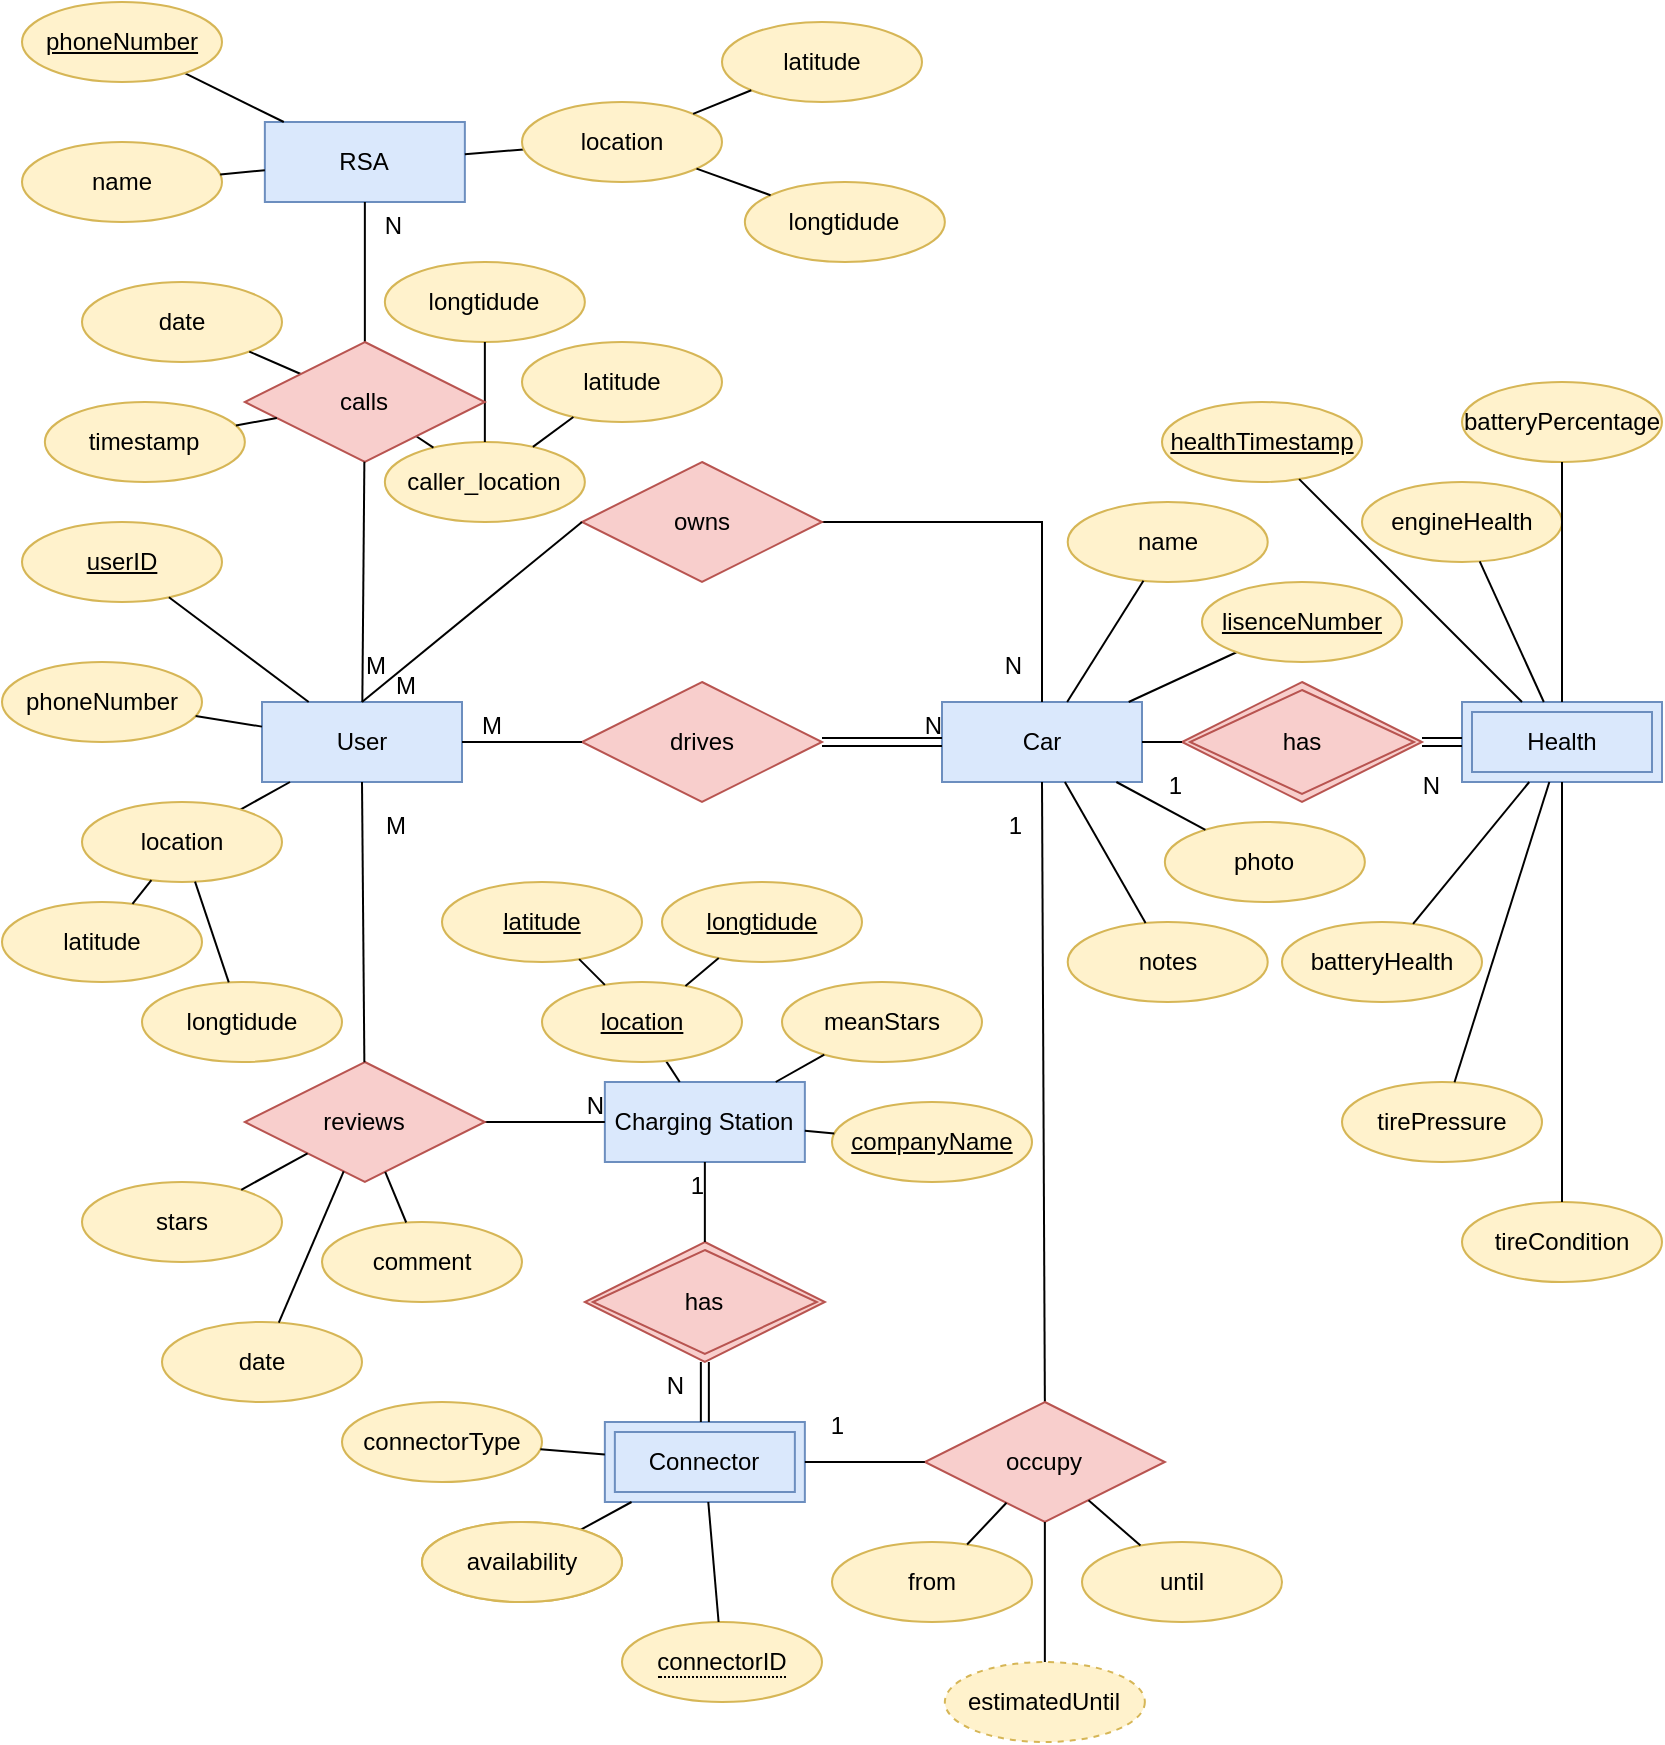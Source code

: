 <mxfile version="15.8.6" type="github">
  <diagram id="R2lEEEUBdFMjLlhIrx00" name="Page-1">
    <mxGraphModel dx="780" dy="1116" grid="1" gridSize="10" guides="1" tooltips="1" connect="1" arrows="1" fold="1" page="1" pageScale="1" pageWidth="850" pageHeight="1100" math="0" shadow="0" extFonts="Permanent Marker^https://fonts.googleapis.com/css?family=Permanent+Marker">
      <root>
        <mxCell id="0" />
        <mxCell id="1" parent="0" />
        <mxCell id="ZdWGNfyRv0KmOVRU79v5-1" value="User" style="whiteSpace=wrap;html=1;align=center;fillColor=#dae8fc;strokeColor=#6c8ebf;" parent="1" vertex="1">
          <mxGeometry x="140" y="370" width="100" height="40" as="geometry" />
        </mxCell>
        <mxCell id="ZdWGNfyRv0KmOVRU79v5-2" value="Charging Station" style="whiteSpace=wrap;html=1;align=center;fillColor=#dae8fc;strokeColor=#6c8ebf;" parent="1" vertex="1">
          <mxGeometry x="311.43" y="560" width="100" height="40" as="geometry" />
        </mxCell>
        <mxCell id="ZdWGNfyRv0KmOVRU79v5-3" value="Car" style="whiteSpace=wrap;html=1;align=center;fillColor=#dae8fc;strokeColor=#6c8ebf;" parent="1" vertex="1">
          <mxGeometry x="480" y="370" width="100" height="40" as="geometry" />
        </mxCell>
        <mxCell id="ZdWGNfyRv0KmOVRU79v5-7" value="drives" style="shape=rhombus;perimeter=rhombusPerimeter;whiteSpace=wrap;html=1;align=center;fillColor=#f8cecc;strokeColor=#b85450;" parent="1" vertex="1">
          <mxGeometry x="300" y="360" width="120" height="60" as="geometry" />
        </mxCell>
        <mxCell id="ZdWGNfyRv0KmOVRU79v5-8" value="" style="endArrow=none;html=1;rounded=0;exitX=1;exitY=0.5;exitDx=0;exitDy=0;entryX=0.5;entryY=0;entryDx=0;entryDy=0;startArrow=none;" parent="1" source="ZdWGNfyRv0KmOVRU79v5-11" target="ZdWGNfyRv0KmOVRU79v5-3" edge="1">
          <mxGeometry relative="1" as="geometry">
            <mxPoint x="190" y="250" as="sourcePoint" />
            <mxPoint x="530" y="280" as="targetPoint" />
            <Array as="points">
              <mxPoint x="530" y="280" />
            </Array>
          </mxGeometry>
        </mxCell>
        <mxCell id="ZdWGNfyRv0KmOVRU79v5-10" value="N" style="resizable=0;html=1;align=right;verticalAlign=bottom;" parent="ZdWGNfyRv0KmOVRU79v5-8" connectable="0" vertex="1">
          <mxGeometry x="1" relative="1" as="geometry">
            <mxPoint x="-10" y="-10" as="offset" />
          </mxGeometry>
        </mxCell>
        <mxCell id="ZdWGNfyRv0KmOVRU79v5-11" value="owns" style="shape=rhombus;perimeter=rhombusPerimeter;whiteSpace=wrap;html=1;align=center;fillColor=#f8cecc;strokeColor=#b85450;" parent="1" vertex="1">
          <mxGeometry x="300" y="250" width="120" height="60" as="geometry" />
        </mxCell>
        <mxCell id="ZdWGNfyRv0KmOVRU79v5-15" value="" style="endArrow=none;html=1;rounded=0;exitX=0.5;exitY=0;exitDx=0;exitDy=0;entryX=0;entryY=0.5;entryDx=0;entryDy=0;" parent="1" source="ZdWGNfyRv0KmOVRU79v5-1" target="ZdWGNfyRv0KmOVRU79v5-11" edge="1">
          <mxGeometry relative="1" as="geometry">
            <mxPoint x="190" y="370" as="sourcePoint" />
            <mxPoint x="530" y="370" as="targetPoint" />
            <Array as="points" />
          </mxGeometry>
        </mxCell>
        <mxCell id="ZdWGNfyRv0KmOVRU79v5-16" value="M" style="resizable=0;html=1;align=left;verticalAlign=bottom;" parent="ZdWGNfyRv0KmOVRU79v5-15" connectable="0" vertex="1">
          <mxGeometry x="-1" relative="1" as="geometry">
            <mxPoint y="-10" as="offset" />
          </mxGeometry>
        </mxCell>
        <mxCell id="ZdWGNfyRv0KmOVRU79v5-19" value="" style="endArrow=none;html=1;rounded=0;exitX=1;exitY=0.5;exitDx=0;exitDy=0;entryX=0;entryY=0.5;entryDx=0;entryDy=0;startArrow=none;" parent="1" source="ZdWGNfyRv0KmOVRU79v5-18" target="ZdWGNfyRv0KmOVRU79v5-2" edge="1">
          <mxGeometry relative="1" as="geometry">
            <mxPoint x="141.43" y="580" as="sourcePoint" />
            <mxPoint x="301.43" y="580" as="targetPoint" />
          </mxGeometry>
        </mxCell>
        <mxCell id="ZdWGNfyRv0KmOVRU79v5-21" value="N" style="resizable=0;html=1;align=right;verticalAlign=bottom;" parent="ZdWGNfyRv0KmOVRU79v5-19" connectable="0" vertex="1">
          <mxGeometry x="1" relative="1" as="geometry" />
        </mxCell>
        <mxCell id="ZdWGNfyRv0KmOVRU79v5-18" value="reviews" style="shape=rhombus;perimeter=rhombusPerimeter;whiteSpace=wrap;html=1;align=center;fillColor=#f8cecc;strokeColor=#b85450;" parent="1" vertex="1">
          <mxGeometry x="131.43" y="550" width="120" height="60" as="geometry" />
        </mxCell>
        <mxCell id="ZdWGNfyRv0KmOVRU79v5-23" value="" style="endArrow=none;html=1;rounded=0;exitX=0.5;exitY=1;exitDx=0;exitDy=0;" parent="1" source="ZdWGNfyRv0KmOVRU79v5-1" target="ZdWGNfyRv0KmOVRU79v5-18" edge="1">
          <mxGeometry relative="1" as="geometry">
            <mxPoint x="190" y="410" as="sourcePoint" />
            <mxPoint x="310" y="540" as="targetPoint" />
          </mxGeometry>
        </mxCell>
        <mxCell id="ZdWGNfyRv0KmOVRU79v5-24" value="M" style="resizable=0;html=1;align=left;verticalAlign=bottom;" parent="ZdWGNfyRv0KmOVRU79v5-23" connectable="0" vertex="1">
          <mxGeometry x="-1" relative="1" as="geometry">
            <mxPoint x="10" y="30" as="offset" />
          </mxGeometry>
        </mxCell>
        <mxCell id="ZdWGNfyRv0KmOVRU79v5-26" value="" style="endArrow=none;html=1;rounded=0;entryX=0.5;entryY=1;entryDx=0;entryDy=0;exitX=0.5;exitY=0;exitDx=0;exitDy=0;startArrow=none;" parent="1" source="ZdWGNfyRv0KmOVRU79v5-29" target="ZdWGNfyRv0KmOVRU79v5-3" edge="1">
          <mxGeometry relative="1" as="geometry">
            <mxPoint x="530" y="690" as="sourcePoint" />
            <mxPoint x="690" y="690" as="targetPoint" />
          </mxGeometry>
        </mxCell>
        <mxCell id="ZdWGNfyRv0KmOVRU79v5-27" value="1" style="resizable=0;html=1;align=right;verticalAlign=bottom;" parent="ZdWGNfyRv0KmOVRU79v5-26" connectable="0" vertex="1">
          <mxGeometry x="1" relative="1" as="geometry">
            <mxPoint x="-10" y="30" as="offset" />
          </mxGeometry>
        </mxCell>
        <mxCell id="ZdWGNfyRv0KmOVRU79v5-29" value="occupy" style="shape=rhombus;perimeter=rhombusPerimeter;whiteSpace=wrap;html=1;align=center;fillColor=#f8cecc;strokeColor=#b85450;" parent="1" vertex="1">
          <mxGeometry x="471.43" y="720" width="120" height="60" as="geometry" />
        </mxCell>
        <mxCell id="ZdWGNfyRv0KmOVRU79v5-32" value="has" style="shape=rhombus;double=1;perimeter=rhombusPerimeter;whiteSpace=wrap;html=1;align=center;fillColor=#f8cecc;strokeColor=#b85450;" parent="1" vertex="1">
          <mxGeometry x="600" y="360" width="120" height="60" as="geometry" />
        </mxCell>
        <mxCell id="ZdWGNfyRv0KmOVRU79v5-33" value="Health" style="shape=ext;margin=3;double=1;whiteSpace=wrap;html=1;align=center;fillColor=#dae8fc;strokeColor=#6c8ebf;" parent="1" vertex="1">
          <mxGeometry x="740" y="370" width="100" height="40" as="geometry" />
        </mxCell>
        <mxCell id="ZdWGNfyRv0KmOVRU79v5-34" value="" style="shape=link;html=1;rounded=0;" parent="1" source="ZdWGNfyRv0KmOVRU79v5-32" target="ZdWGNfyRv0KmOVRU79v5-33" edge="1">
          <mxGeometry relative="1" as="geometry">
            <mxPoint x="691.43" y="400" as="sourcePoint" />
            <mxPoint x="841.43" y="400" as="targetPoint" />
          </mxGeometry>
        </mxCell>
        <mxCell id="ZdWGNfyRv0KmOVRU79v5-35" value="N" style="resizable=0;html=1;align=right;verticalAlign=bottom;" parent="ZdWGNfyRv0KmOVRU79v5-34" connectable="0" vertex="1">
          <mxGeometry x="1" relative="1" as="geometry">
            <mxPoint x="-11" y="30" as="offset" />
          </mxGeometry>
        </mxCell>
        <mxCell id="ZdWGNfyRv0KmOVRU79v5-36" value="" style="endArrow=none;html=1;rounded=0;" parent="1" source="ZdWGNfyRv0KmOVRU79v5-32" target="ZdWGNfyRv0KmOVRU79v5-3" edge="1">
          <mxGeometry relative="1" as="geometry">
            <mxPoint x="400" y="770" as="sourcePoint" />
            <mxPoint x="560" y="770" as="targetPoint" />
          </mxGeometry>
        </mxCell>
        <mxCell id="ZdWGNfyRv0KmOVRU79v5-37" value="1" style="resizable=0;html=1;align=right;verticalAlign=bottom;" parent="ZdWGNfyRv0KmOVRU79v5-36" connectable="0" vertex="1">
          <mxGeometry x="1" relative="1" as="geometry">
            <mxPoint x="20" y="30" as="offset" />
          </mxGeometry>
        </mxCell>
        <mxCell id="ZdWGNfyRv0KmOVRU79v5-38" value="date" style="ellipse;whiteSpace=wrap;html=1;align=center;fillColor=#fff2cc;strokeColor=#d6b656;" parent="1" vertex="1">
          <mxGeometry x="90" y="680" width="100" height="40" as="geometry" />
        </mxCell>
        <mxCell id="ZdWGNfyRv0KmOVRU79v5-39" value="" style="endArrow=none;html=1;rounded=0;" parent="1" source="ZdWGNfyRv0KmOVRU79v5-38" target="ZdWGNfyRv0KmOVRU79v5-18" edge="1">
          <mxGeometry relative="1" as="geometry">
            <mxPoint x="130.0" y="641.43" as="sourcePoint" />
            <mxPoint x="211.43" y="660" as="targetPoint" />
          </mxGeometry>
        </mxCell>
        <mxCell id="ZdWGNfyRv0KmOVRU79v5-40" value="until" style="ellipse;whiteSpace=wrap;html=1;align=center;fillColor=#fff2cc;strokeColor=#d6b656;" parent="1" vertex="1">
          <mxGeometry x="550" y="790" width="100" height="40" as="geometry" />
        </mxCell>
        <mxCell id="ZdWGNfyRv0KmOVRU79v5-42" value="from" style="ellipse;whiteSpace=wrap;html=1;align=center;fillColor=#fff2cc;strokeColor=#d6b656;" parent="1" vertex="1">
          <mxGeometry x="425" y="790" width="100" height="40" as="geometry" />
        </mxCell>
        <mxCell id="ZdWGNfyRv0KmOVRU79v5-43" value="" style="endArrow=none;html=1;rounded=0;" parent="1" source="ZdWGNfyRv0KmOVRU79v5-29" target="ZdWGNfyRv0KmOVRU79v5-40" edge="1">
          <mxGeometry relative="1" as="geometry">
            <mxPoint x="411.43" y="630" as="sourcePoint" />
            <mxPoint x="571.43" y="630" as="targetPoint" />
          </mxGeometry>
        </mxCell>
        <mxCell id="ZdWGNfyRv0KmOVRU79v5-44" value="" style="endArrow=none;html=1;rounded=0;" parent="1" source="ZdWGNfyRv0KmOVRU79v5-42" target="ZdWGNfyRv0KmOVRU79v5-29" edge="1">
          <mxGeometry relative="1" as="geometry">
            <mxPoint x="361.43" y="640" as="sourcePoint" />
            <mxPoint x="521.43" y="640" as="targetPoint" />
          </mxGeometry>
        </mxCell>
        <mxCell id="ZdWGNfyRv0KmOVRU79v5-45" value="RSA" style="whiteSpace=wrap;html=1;align=center;fillColor=#dae8fc;strokeColor=#6c8ebf;" parent="1" vertex="1">
          <mxGeometry x="141.43" y="80" width="100" height="40" as="geometry" />
        </mxCell>
        <mxCell id="ZdWGNfyRv0KmOVRU79v5-51" value="Connector" style="shape=ext;margin=3;double=1;whiteSpace=wrap;html=1;align=center;fillColor=#dae8fc;strokeColor=#6c8ebf;" parent="1" vertex="1">
          <mxGeometry x="311.43" y="730" width="100" height="40" as="geometry" />
        </mxCell>
        <mxCell id="ZdWGNfyRv0KmOVRU79v5-52" value="" style="endArrow=none;html=1;rounded=0;" parent="1" source="ZdWGNfyRv0KmOVRU79v5-29" target="ZdWGNfyRv0KmOVRU79v5-51" edge="1">
          <mxGeometry relative="1" as="geometry">
            <mxPoint x="411.43" y="510" as="sourcePoint" />
            <mxPoint x="571.43" y="510" as="targetPoint" />
          </mxGeometry>
        </mxCell>
        <mxCell id="ZdWGNfyRv0KmOVRU79v5-53" value="1" style="resizable=0;html=1;align=right;verticalAlign=bottom;" parent="ZdWGNfyRv0KmOVRU79v5-52" connectable="0" vertex="1">
          <mxGeometry x="1" relative="1" as="geometry">
            <mxPoint x="20" y="-10" as="offset" />
          </mxGeometry>
        </mxCell>
        <mxCell id="ZdWGNfyRv0KmOVRU79v5-54" value="has" style="shape=rhombus;double=1;perimeter=rhombusPerimeter;whiteSpace=wrap;html=1;align=center;fillColor=#f8cecc;strokeColor=#b85450;" parent="1" vertex="1">
          <mxGeometry x="301.43" y="640" width="120" height="60" as="geometry" />
        </mxCell>
        <mxCell id="ZdWGNfyRv0KmOVRU79v5-55" value="" style="shape=link;html=1;rounded=0;" parent="1" source="ZdWGNfyRv0KmOVRU79v5-54" target="ZdWGNfyRv0KmOVRU79v5-51" edge="1">
          <mxGeometry relative="1" as="geometry">
            <mxPoint x="211.43" y="830" as="sourcePoint" />
            <mxPoint x="371.43" y="830" as="targetPoint" />
          </mxGeometry>
        </mxCell>
        <mxCell id="ZdWGNfyRv0KmOVRU79v5-56" value="N" style="resizable=0;html=1;align=right;verticalAlign=bottom;" parent="ZdWGNfyRv0KmOVRU79v5-55" connectable="0" vertex="1">
          <mxGeometry x="1" relative="1" as="geometry">
            <mxPoint x="-10" y="-10" as="offset" />
          </mxGeometry>
        </mxCell>
        <mxCell id="ZdWGNfyRv0KmOVRU79v5-57" value="" style="endArrow=none;html=1;rounded=0;" parent="1" source="ZdWGNfyRv0KmOVRU79v5-54" target="ZdWGNfyRv0KmOVRU79v5-2" edge="1">
          <mxGeometry relative="1" as="geometry">
            <mxPoint x="101.43" y="800" as="sourcePoint" />
            <mxPoint x="261.43" y="800" as="targetPoint" />
          </mxGeometry>
        </mxCell>
        <mxCell id="ZdWGNfyRv0KmOVRU79v5-58" value="1" style="resizable=0;html=1;align=right;verticalAlign=bottom;" parent="ZdWGNfyRv0KmOVRU79v5-57" connectable="0" vertex="1">
          <mxGeometry x="1" relative="1" as="geometry">
            <mxPoint y="20" as="offset" />
          </mxGeometry>
        </mxCell>
        <mxCell id="ZdWGNfyRv0KmOVRU79v5-63" value="caller_location" style="ellipse;whiteSpace=wrap;html=1;align=center;fillColor=#fff2cc;strokeColor=#d6b656;" parent="1" vertex="1">
          <mxGeometry x="201.43" y="240" width="100" height="40" as="geometry" />
        </mxCell>
        <mxCell id="ZdWGNfyRv0KmOVRU79v5-64" value="" style="endArrow=none;html=1;rounded=0;" parent="1" source="ZdWGNfyRv0KmOVRU79v5-46" target="ZdWGNfyRv0KmOVRU79v5-63" edge="1">
          <mxGeometry relative="1" as="geometry">
            <mxPoint x="-10" y="480" as="sourcePoint" />
            <mxPoint x="150" y="480" as="targetPoint" />
          </mxGeometry>
        </mxCell>
        <mxCell id="ZdWGNfyRv0KmOVRU79v5-66" value="userID" style="ellipse;whiteSpace=wrap;html=1;align=center;fontStyle=4;fillColor=#fff2cc;strokeColor=#d6b656;" parent="1" vertex="1">
          <mxGeometry x="20" y="280" width="100" height="40" as="geometry" />
        </mxCell>
        <mxCell id="ZdWGNfyRv0KmOVRU79v5-70" value="phoneNumber" style="ellipse;whiteSpace=wrap;html=1;align=center;fillColor=#fff2cc;strokeColor=#d6b656;" parent="1" vertex="1">
          <mxGeometry x="10" y="350" width="100" height="40" as="geometry" />
        </mxCell>
        <mxCell id="ZdWGNfyRv0KmOVRU79v5-71" value="" style="endArrow=none;html=1;rounded=0;" parent="1" source="ZdWGNfyRv0KmOVRU79v5-66" target="ZdWGNfyRv0KmOVRU79v5-1" edge="1">
          <mxGeometry relative="1" as="geometry">
            <mxPoint x="340" y="440" as="sourcePoint" />
            <mxPoint x="500" y="440" as="targetPoint" />
          </mxGeometry>
        </mxCell>
        <mxCell id="ZdWGNfyRv0KmOVRU79v5-72" value="" style="endArrow=none;html=1;rounded=0;" parent="1" source="ZdWGNfyRv0KmOVRU79v5-70" target="ZdWGNfyRv0KmOVRU79v5-1" edge="1">
          <mxGeometry relative="1" as="geometry">
            <mxPoint x="300" y="470" as="sourcePoint" />
            <mxPoint x="460" y="470" as="targetPoint" />
          </mxGeometry>
        </mxCell>
        <mxCell id="ZdWGNfyRv0KmOVRU79v5-75" value="" style="endArrow=none;html=1;rounded=0;" parent="1" source="ZdWGNfyRv0KmOVRU79v5-134" target="ZdWGNfyRv0KmOVRU79v5-1" edge="1">
          <mxGeometry relative="1" as="geometry">
            <mxPoint x="134.743" y="460.889" as="sourcePoint" />
            <mxPoint x="500" y="500" as="targetPoint" />
          </mxGeometry>
        </mxCell>
        <mxCell id="ZdWGNfyRv0KmOVRU79v5-79" value="" style="endArrow=none;html=1;rounded=0;" parent="1" source="ZdWGNfyRv0KmOVRU79v5-124" target="ZdWGNfyRv0KmOVRU79v5-2" edge="1">
          <mxGeometry relative="1" as="geometry">
            <mxPoint x="303.757" y="537.598" as="sourcePoint" />
            <mxPoint x="330" y="810" as="targetPoint" />
          </mxGeometry>
        </mxCell>
        <mxCell id="ZdWGNfyRv0KmOVRU79v5-80" value="stars" style="ellipse;whiteSpace=wrap;html=1;align=center;fillColor=#fff2cc;strokeColor=#d6b656;" parent="1" vertex="1">
          <mxGeometry x="50" y="610" width="100" height="40" as="geometry" />
        </mxCell>
        <mxCell id="ZdWGNfyRv0KmOVRU79v5-81" value="" style="endArrow=none;html=1;rounded=0;" parent="1" source="ZdWGNfyRv0KmOVRU79v5-80" target="ZdWGNfyRv0KmOVRU79v5-18" edge="1">
          <mxGeometry relative="1" as="geometry">
            <mxPoint x="50" y="620" as="sourcePoint" />
            <mxPoint x="210" y="560" as="targetPoint" />
          </mxGeometry>
        </mxCell>
        <mxCell id="ZdWGNfyRv0KmOVRU79v5-82" value="comment" style="ellipse;whiteSpace=wrap;html=1;align=center;fillColor=#fff2cc;strokeColor=#d6b656;" parent="1" vertex="1">
          <mxGeometry x="170" y="630" width="100" height="40" as="geometry" />
        </mxCell>
        <mxCell id="ZdWGNfyRv0KmOVRU79v5-83" value="" style="endArrow=none;html=1;rounded=0;" parent="1" source="ZdWGNfyRv0KmOVRU79v5-82" target="ZdWGNfyRv0KmOVRU79v5-18" edge="1">
          <mxGeometry relative="1" as="geometry">
            <mxPoint x="30" y="760" as="sourcePoint" />
            <mxPoint x="190" y="760" as="targetPoint" />
          </mxGeometry>
        </mxCell>
        <mxCell id="ZdWGNfyRv0KmOVRU79v5-84" value="meanStars" style="ellipse;whiteSpace=wrap;html=1;align=center;fillColor=#fff2cc;strokeColor=#d6b656;" parent="1" vertex="1">
          <mxGeometry x="400" y="510" width="100" height="40" as="geometry" />
        </mxCell>
        <mxCell id="ZdWGNfyRv0KmOVRU79v5-85" value="" style="endArrow=none;html=1;rounded=0;" parent="1" source="ZdWGNfyRv0KmOVRU79v5-84" target="ZdWGNfyRv0KmOVRU79v5-2" edge="1">
          <mxGeometry relative="1" as="geometry">
            <mxPoint x="40" y="750" as="sourcePoint" />
            <mxPoint x="200" y="750" as="targetPoint" />
          </mxGeometry>
        </mxCell>
        <mxCell id="ZdWGNfyRv0KmOVRU79v5-86" value="availability" style="ellipse;whiteSpace=wrap;html=1;align=center;fillColor=#fff2cc;strokeColor=#d6b656;" parent="1" vertex="1">
          <mxGeometry x="220" y="780" width="100" height="40" as="geometry" />
        </mxCell>
        <mxCell id="ZdWGNfyRv0KmOVRU79v5-87" value="" style="endArrow=none;html=1;rounded=0;" parent="1" source="ZdWGNfyRv0KmOVRU79v5-51" target="ZdWGNfyRv0KmOVRU79v5-86" edge="1">
          <mxGeometry relative="1" as="geometry">
            <mxPoint x="100" y="820" as="sourcePoint" />
            <mxPoint x="260" y="820" as="targetPoint" />
          </mxGeometry>
        </mxCell>
        <mxCell id="ZdWGNfyRv0KmOVRU79v5-88" value="name" style="ellipse;whiteSpace=wrap;html=1;align=center;fillColor=#fff2cc;strokeColor=#d6b656;" parent="1" vertex="1">
          <mxGeometry x="542.86" y="270" width="100" height="40" as="geometry" />
        </mxCell>
        <mxCell id="ZdWGNfyRv0KmOVRU79v5-90" value="photo" style="ellipse;whiteSpace=wrap;html=1;align=center;fillColor=#fff2cc;strokeColor=#d6b656;" parent="1" vertex="1">
          <mxGeometry x="591.43" y="430" width="100" height="40" as="geometry" />
        </mxCell>
        <mxCell id="ZdWGNfyRv0KmOVRU79v5-91" value="notes" style="ellipse;whiteSpace=wrap;html=1;align=center;fillColor=#fff2cc;strokeColor=#d6b656;" parent="1" vertex="1">
          <mxGeometry x="542.86" y="480" width="100" height="40" as="geometry" />
        </mxCell>
        <mxCell id="ZdWGNfyRv0KmOVRU79v5-92" value="" style="endArrow=none;html=1;rounded=0;" parent="1" source="ZdWGNfyRv0KmOVRU79v5-88" target="ZdWGNfyRv0KmOVRU79v5-3" edge="1">
          <mxGeometry relative="1" as="geometry">
            <mxPoint x="630" y="600" as="sourcePoint" />
            <mxPoint x="790" y="600" as="targetPoint" />
          </mxGeometry>
        </mxCell>
        <mxCell id="ZdWGNfyRv0KmOVRU79v5-93" value="" style="endArrow=none;html=1;rounded=0;" parent="1" source="ZdWGNfyRv0KmOVRU79v5-3" target="ZdWGNfyRv0KmOVRU79v5-144" edge="1">
          <mxGeometry relative="1" as="geometry">
            <mxPoint x="670" y="590" as="sourcePoint" />
            <mxPoint x="618.765" y="345.617" as="targetPoint" />
          </mxGeometry>
        </mxCell>
        <mxCell id="ZdWGNfyRv0KmOVRU79v5-94" value="" style="endArrow=none;html=1;rounded=0;" parent="1" source="ZdWGNfyRv0KmOVRU79v5-3" target="ZdWGNfyRv0KmOVRU79v5-90" edge="1">
          <mxGeometry relative="1" as="geometry">
            <mxPoint x="670" y="600" as="sourcePoint" />
            <mxPoint x="830" y="600" as="targetPoint" />
          </mxGeometry>
        </mxCell>
        <mxCell id="ZdWGNfyRv0KmOVRU79v5-95" value="" style="endArrow=none;html=1;rounded=0;" parent="1" source="ZdWGNfyRv0KmOVRU79v5-3" target="ZdWGNfyRv0KmOVRU79v5-91" edge="1">
          <mxGeometry relative="1" as="geometry">
            <mxPoint x="650" y="600" as="sourcePoint" />
            <mxPoint x="810" y="600" as="targetPoint" />
          </mxGeometry>
        </mxCell>
        <mxCell id="ZdWGNfyRv0KmOVRU79v5-96" value="batteryPercentage" style="ellipse;whiteSpace=wrap;html=1;align=center;fillColor=#fff2cc;strokeColor=#d6b656;" parent="1" vertex="1">
          <mxGeometry x="740" y="210" width="100" height="40" as="geometry" />
        </mxCell>
        <mxCell id="ZdWGNfyRv0KmOVRU79v5-97" value="batteryHealth" style="ellipse;whiteSpace=wrap;html=1;align=center;fillColor=#fff2cc;strokeColor=#d6b656;" parent="1" vertex="1">
          <mxGeometry x="650" y="480" width="100" height="40" as="geometry" />
        </mxCell>
        <mxCell id="ZdWGNfyRv0KmOVRU79v5-98" value="tirePressure" style="ellipse;whiteSpace=wrap;html=1;align=center;fillColor=#fff2cc;strokeColor=#d6b656;" parent="1" vertex="1">
          <mxGeometry x="680" y="560" width="100" height="40" as="geometry" />
        </mxCell>
        <mxCell id="ZdWGNfyRv0KmOVRU79v5-100" value="engineHealth" style="ellipse;whiteSpace=wrap;html=1;align=center;fillColor=#fff2cc;strokeColor=#d6b656;" parent="1" vertex="1">
          <mxGeometry x="690" y="260" width="100" height="40" as="geometry" />
        </mxCell>
        <mxCell id="ZdWGNfyRv0KmOVRU79v5-101" value="" style="endArrow=none;html=1;rounded=0;" parent="1" source="ZdWGNfyRv0KmOVRU79v5-33" target="ZdWGNfyRv0KmOVRU79v5-97" edge="1">
          <mxGeometry relative="1" as="geometry">
            <mxPoint x="783.333" y="410" as="sourcePoint" />
            <mxPoint x="860" y="650" as="targetPoint" />
          </mxGeometry>
        </mxCell>
        <mxCell id="ZdWGNfyRv0KmOVRU79v5-102" value="" style="endArrow=none;html=1;rounded=0;" parent="1" source="ZdWGNfyRv0KmOVRU79v5-98" target="ZdWGNfyRv0KmOVRU79v5-33" edge="1">
          <mxGeometry relative="1" as="geometry">
            <mxPoint x="720" y="640" as="sourcePoint" />
            <mxPoint x="792.632" y="410" as="targetPoint" />
          </mxGeometry>
        </mxCell>
        <mxCell id="ZdWGNfyRv0KmOVRU79v5-104" value="tireCondition" style="ellipse;whiteSpace=wrap;html=1;align=center;fillColor=#fff2cc;strokeColor=#d6b656;" parent="1" vertex="1">
          <mxGeometry x="740" y="620" width="100" height="40" as="geometry" />
        </mxCell>
        <mxCell id="ZdWGNfyRv0KmOVRU79v5-105" value="" style="endArrow=none;html=1;rounded=0;" parent="1" source="ZdWGNfyRv0KmOVRU79v5-104" target="ZdWGNfyRv0KmOVRU79v5-33" edge="1">
          <mxGeometry relative="1" as="geometry">
            <mxPoint x="880" y="540" as="sourcePoint" />
            <mxPoint x="799.2" y="410" as="targetPoint" />
          </mxGeometry>
        </mxCell>
        <mxCell id="ZdWGNfyRv0KmOVRU79v5-106" value="" style="endArrow=none;html=1;rounded=0;" parent="1" source="ZdWGNfyRv0KmOVRU79v5-100" target="ZdWGNfyRv0KmOVRU79v5-33" edge="1">
          <mxGeometry relative="1" as="geometry">
            <mxPoint x="740" y="340" as="sourcePoint" />
            <mxPoint x="789.091" y="370" as="targetPoint" />
          </mxGeometry>
        </mxCell>
        <mxCell id="ZdWGNfyRv0KmOVRU79v5-107" value="" style="endArrow=none;html=1;rounded=0;" parent="1" source="ZdWGNfyRv0KmOVRU79v5-96" target="ZdWGNfyRv0KmOVRU79v5-33" edge="1">
          <mxGeometry relative="1" as="geometry">
            <mxPoint x="800" y="320" as="sourcePoint" />
            <mxPoint x="798.75" y="370" as="targetPoint" />
          </mxGeometry>
        </mxCell>
        <mxCell id="ZdWGNfyRv0KmOVRU79v5-112" value="" style="endArrow=none;html=1;rounded=0;" parent="1" source="ZdWGNfyRv0KmOVRU79v5-129" target="ZdWGNfyRv0KmOVRU79v5-45" edge="1">
          <mxGeometry relative="1" as="geometry">
            <mxPoint x="469.508" y="79.1" as="sourcePoint" />
            <mxPoint x="310" y="110" as="targetPoint" />
          </mxGeometry>
        </mxCell>
        <mxCell id="ZdWGNfyRv0KmOVRU79v5-114" value="" style="endArrow=none;html=1;rounded=0;" parent="1" source="ZdWGNfyRv0KmOVRU79v5-45" target="ZdWGNfyRv0KmOVRU79v5-152" edge="1">
          <mxGeometry relative="1" as="geometry">
            <mxPoint x="510" y="160" as="sourcePoint" />
            <mxPoint x="254.781" y="28.897" as="targetPoint" />
          </mxGeometry>
        </mxCell>
        <mxCell id="ZdWGNfyRv0KmOVRU79v5-115" value="name" style="ellipse;whiteSpace=wrap;html=1;align=center;fillColor=#fff2cc;strokeColor=#d6b656;" parent="1" vertex="1">
          <mxGeometry x="20" y="90" width="100" height="40" as="geometry" />
        </mxCell>
        <mxCell id="ZdWGNfyRv0KmOVRU79v5-116" value="" style="endArrow=none;html=1;rounded=0;" parent="1" source="ZdWGNfyRv0KmOVRU79v5-115" target="ZdWGNfyRv0KmOVRU79v5-45" edge="1">
          <mxGeometry relative="1" as="geometry">
            <mxPoint x="190" y="140" as="sourcePoint" />
            <mxPoint x="350" y="140" as="targetPoint" />
          </mxGeometry>
        </mxCell>
        <mxCell id="ZdWGNfyRv0KmOVRU79v5-124" value="&lt;u&gt;location&lt;/u&gt;" style="ellipse;whiteSpace=wrap;html=1;align=center;fillColor=#fff2cc;strokeColor=#d6b656;" parent="1" vertex="1">
          <mxGeometry x="280" y="510" width="100" height="40" as="geometry" />
        </mxCell>
        <mxCell id="ZdWGNfyRv0KmOVRU79v5-125" value="latitude" style="ellipse;whiteSpace=wrap;html=1;align=center;fillColor=#fff2cc;strokeColor=#d6b656;fontStyle=4" parent="1" vertex="1">
          <mxGeometry x="230" y="460" width="100" height="40" as="geometry" />
        </mxCell>
        <mxCell id="ZdWGNfyRv0KmOVRU79v5-126" value="longtidude" style="ellipse;whiteSpace=wrap;html=1;align=center;fillColor=#fff2cc;strokeColor=#d6b656;fontStyle=4" parent="1" vertex="1">
          <mxGeometry x="340" y="460" width="100" height="40" as="geometry" />
        </mxCell>
        <mxCell id="ZdWGNfyRv0KmOVRU79v5-127" value="" style="endArrow=none;html=1;rounded=0;" parent="1" source="ZdWGNfyRv0KmOVRU79v5-124" target="ZdWGNfyRv0KmOVRU79v5-126" edge="1">
          <mxGeometry relative="1" as="geometry">
            <mxPoint x="460" y="650" as="sourcePoint" />
            <mxPoint x="620" y="650" as="targetPoint" />
          </mxGeometry>
        </mxCell>
        <mxCell id="ZdWGNfyRv0KmOVRU79v5-128" value="" style="endArrow=none;html=1;rounded=0;" parent="1" source="ZdWGNfyRv0KmOVRU79v5-124" target="ZdWGNfyRv0KmOVRU79v5-125" edge="1">
          <mxGeometry relative="1" as="geometry">
            <mxPoint x="460" y="620" as="sourcePoint" />
            <mxPoint x="620" y="620" as="targetPoint" />
          </mxGeometry>
        </mxCell>
        <mxCell id="ZdWGNfyRv0KmOVRU79v5-129" value="location" style="ellipse;whiteSpace=wrap;html=1;align=center;fillColor=#fff2cc;strokeColor=#d6b656;" parent="1" vertex="1">
          <mxGeometry x="270" y="70" width="100" height="40" as="geometry" />
        </mxCell>
        <mxCell id="ZdWGNfyRv0KmOVRU79v5-130" value="latitude" style="ellipse;whiteSpace=wrap;html=1;align=center;fillColor=#fff2cc;strokeColor=#d6b656;fontStyle=0" parent="1" vertex="1">
          <mxGeometry x="370.0" y="30" width="100" height="40" as="geometry" />
        </mxCell>
        <mxCell id="ZdWGNfyRv0KmOVRU79v5-131" value="longtidude" style="ellipse;whiteSpace=wrap;html=1;align=center;fillColor=#fff2cc;strokeColor=#d6b656;" parent="1" vertex="1">
          <mxGeometry x="381.43" y="110" width="100" height="40" as="geometry" />
        </mxCell>
        <mxCell id="ZdWGNfyRv0KmOVRU79v5-132" value="" style="endArrow=none;html=1;rounded=0;" parent="1" source="ZdWGNfyRv0KmOVRU79v5-129" target="ZdWGNfyRv0KmOVRU79v5-131" edge="1">
          <mxGeometry relative="1" as="geometry">
            <mxPoint x="771.43" y="235" as="sourcePoint" />
            <mxPoint x="931.43" y="235" as="targetPoint" />
          </mxGeometry>
        </mxCell>
        <mxCell id="ZdWGNfyRv0KmOVRU79v5-133" value="" style="endArrow=none;html=1;rounded=0;" parent="1" source="ZdWGNfyRv0KmOVRU79v5-129" target="ZdWGNfyRv0KmOVRU79v5-130" edge="1">
          <mxGeometry relative="1" as="geometry">
            <mxPoint x="771.43" y="205" as="sourcePoint" />
            <mxPoint x="931.43" y="205" as="targetPoint" />
          </mxGeometry>
        </mxCell>
        <mxCell id="ZdWGNfyRv0KmOVRU79v5-134" value="location" style="ellipse;whiteSpace=wrap;html=1;align=center;fillColor=#fff2cc;strokeColor=#d6b656;" parent="1" vertex="1">
          <mxGeometry x="50" y="420" width="100" height="40" as="geometry" />
        </mxCell>
        <mxCell id="ZdWGNfyRv0KmOVRU79v5-135" value="latitude" style="ellipse;whiteSpace=wrap;html=1;align=center;fillColor=#fff2cc;strokeColor=#d6b656;" parent="1" vertex="1">
          <mxGeometry x="10" y="470" width="100" height="40" as="geometry" />
        </mxCell>
        <mxCell id="ZdWGNfyRv0KmOVRU79v5-136" value="longtidude" style="ellipse;whiteSpace=wrap;html=1;align=center;fillColor=#fff2cc;strokeColor=#d6b656;" parent="1" vertex="1">
          <mxGeometry x="80" y="510" width="100" height="40" as="geometry" />
        </mxCell>
        <mxCell id="ZdWGNfyRv0KmOVRU79v5-137" value="" style="endArrow=none;html=1;rounded=0;" parent="1" source="ZdWGNfyRv0KmOVRU79v5-134" target="ZdWGNfyRv0KmOVRU79v5-136" edge="1">
          <mxGeometry relative="1" as="geometry">
            <mxPoint x="250" y="590" as="sourcePoint" />
            <mxPoint x="410" y="590" as="targetPoint" />
          </mxGeometry>
        </mxCell>
        <mxCell id="ZdWGNfyRv0KmOVRU79v5-138" value="" style="endArrow=none;html=1;rounded=0;" parent="1" source="ZdWGNfyRv0KmOVRU79v5-134" target="ZdWGNfyRv0KmOVRU79v5-135" edge="1">
          <mxGeometry relative="1" as="geometry">
            <mxPoint x="250" y="560" as="sourcePoint" />
            <mxPoint x="410" y="560" as="targetPoint" />
          </mxGeometry>
        </mxCell>
        <mxCell id="ZdWGNfyRv0KmOVRU79v5-144" value="lisenceNumber" style="ellipse;whiteSpace=wrap;html=1;align=center;fontStyle=4;fillColor=#fff2cc;strokeColor=#d6b656;" parent="1" vertex="1">
          <mxGeometry x="610" y="310" width="100" height="40" as="geometry" />
        </mxCell>
        <mxCell id="ZdWGNfyRv0KmOVRU79v5-145" value="&lt;span style=&quot;border-bottom: 1px dotted&quot;&gt;connectorID&lt;/span&gt;" style="ellipse;whiteSpace=wrap;html=1;align=center;fillColor=#fff2cc;strokeColor=#d6b656;" parent="1" vertex="1">
          <mxGeometry x="320" y="830" width="100" height="40" as="geometry" />
        </mxCell>
        <mxCell id="ZdWGNfyRv0KmOVRU79v5-146" value="" style="endArrow=none;html=1;rounded=0;" parent="1" source="ZdWGNfyRv0KmOVRU79v5-51" target="ZdWGNfyRv0KmOVRU79v5-145" edge="1">
          <mxGeometry relative="1" as="geometry">
            <mxPoint x="50" y="850" as="sourcePoint" />
            <mxPoint x="210" y="850" as="targetPoint" />
          </mxGeometry>
        </mxCell>
        <mxCell id="ZdWGNfyRv0KmOVRU79v5-148" value="companyName" style="ellipse;whiteSpace=wrap;html=1;align=center;fontStyle=4;fillColor=#fff2cc;strokeColor=#d6b656;" parent="1" vertex="1">
          <mxGeometry x="425" y="570" width="100" height="40" as="geometry" />
        </mxCell>
        <mxCell id="ZdWGNfyRv0KmOVRU79v5-149" value="" style="endArrow=none;html=1;rounded=0;" parent="1" source="ZdWGNfyRv0KmOVRU79v5-2" target="ZdWGNfyRv0KmOVRU79v5-148" edge="1">
          <mxGeometry relative="1" as="geometry">
            <mxPoint x="30" y="770" as="sourcePoint" />
            <mxPoint x="190" y="770" as="targetPoint" />
          </mxGeometry>
        </mxCell>
        <mxCell id="ZdWGNfyRv0KmOVRU79v5-152" value="phoneNumber" style="ellipse;whiteSpace=wrap;html=1;align=center;fontStyle=4;fillColor=#fff2cc;strokeColor=#d6b656;" parent="1" vertex="1">
          <mxGeometry x="20" y="20" width="100" height="40" as="geometry" />
        </mxCell>
        <mxCell id="kWEfYQdw3QmrjEnDfTO9-1" value="estimatedUntil" style="ellipse;whiteSpace=wrap;html=1;align=center;dashed=1;fillColor=#fff2cc;strokeColor=#d6b656;" parent="1" vertex="1">
          <mxGeometry x="481.43" y="850" width="100" height="40" as="geometry" />
        </mxCell>
        <mxCell id="kWEfYQdw3QmrjEnDfTO9-2" value="" style="endArrow=none;html=1;rounded=0;" parent="1" source="ZdWGNfyRv0KmOVRU79v5-29" target="kWEfYQdw3QmrjEnDfTO9-1" edge="1">
          <mxGeometry relative="1" as="geometry">
            <mxPoint x="400" y="970" as="sourcePoint" />
            <mxPoint x="560" y="970" as="targetPoint" />
          </mxGeometry>
        </mxCell>
        <mxCell id="hMkpPP0iQA8l5FLWT4Cf-2" value="latitude" style="ellipse;whiteSpace=wrap;html=1;align=center;fillColor=#fff2cc;strokeColor=#d6b656;" parent="1" vertex="1">
          <mxGeometry x="270.0" y="190" width="100" height="40" as="geometry" />
        </mxCell>
        <mxCell id="hMkpPP0iQA8l5FLWT4Cf-3" value="longtidude" style="ellipse;whiteSpace=wrap;html=1;align=center;fillColor=#fff2cc;strokeColor=#d6b656;" parent="1" vertex="1">
          <mxGeometry x="201.43" y="150" width="100" height="40" as="geometry" />
        </mxCell>
        <mxCell id="hMkpPP0iQA8l5FLWT4Cf-4" value="" style="endArrow=none;html=1;rounded=0;" parent="1" source="hMkpPP0iQA8l5FLWT4Cf-2" target="ZdWGNfyRv0KmOVRU79v5-63" edge="1">
          <mxGeometry relative="1" as="geometry">
            <mxPoint x="200" y="220" as="sourcePoint" />
            <mxPoint x="360" y="220" as="targetPoint" />
          </mxGeometry>
        </mxCell>
        <mxCell id="hMkpPP0iQA8l5FLWT4Cf-5" value="" style="endArrow=none;html=1;rounded=0;" parent="1" source="ZdWGNfyRv0KmOVRU79v5-63" target="hMkpPP0iQA8l5FLWT4Cf-3" edge="1">
          <mxGeometry relative="1" as="geometry">
            <mxPoint x="400" y="250" as="sourcePoint" />
            <mxPoint x="560" y="250" as="targetPoint" />
          </mxGeometry>
        </mxCell>
        <mxCell id="hMkpPP0iQA8l5FLWT4Cf-6" value="date" style="ellipse;whiteSpace=wrap;html=1;align=center;fillColor=#fff2cc;strokeColor=#d6b656;" parent="1" vertex="1">
          <mxGeometry x="50" y="160" width="100" height="40" as="geometry" />
        </mxCell>
        <mxCell id="hMkpPP0iQA8l5FLWT4Cf-7" value="" style="endArrow=none;html=1;rounded=0;" parent="1" source="ZdWGNfyRv0KmOVRU79v5-46" target="hMkpPP0iQA8l5FLWT4Cf-6" edge="1">
          <mxGeometry relative="1" as="geometry">
            <mxPoint x="250" y="270" as="sourcePoint" />
            <mxPoint x="410" y="270" as="targetPoint" />
          </mxGeometry>
        </mxCell>
        <mxCell id="hMkpPP0iQA8l5FLWT4Cf-8" value="" style="endArrow=none;html=1;rounded=0;startArrow=none;" parent="1" source="ZdWGNfyRv0KmOVRU79v5-46" target="ZdWGNfyRv0KmOVRU79v5-45" edge="1">
          <mxGeometry relative="1" as="geometry">
            <mxPoint x="50" y="210" as="sourcePoint" />
            <mxPoint x="210" y="210" as="targetPoint" />
          </mxGeometry>
        </mxCell>
        <mxCell id="hMkpPP0iQA8l5FLWT4Cf-10" value="N" style="resizable=0;html=1;align=right;verticalAlign=bottom;" parent="hMkpPP0iQA8l5FLWT4Cf-8" connectable="0" vertex="1">
          <mxGeometry x="1" relative="1" as="geometry">
            <mxPoint x="19" y="20" as="offset" />
          </mxGeometry>
        </mxCell>
        <mxCell id="ZdWGNfyRv0KmOVRU79v5-46" value="calls" style="shape=rhombus;perimeter=rhombusPerimeter;whiteSpace=wrap;html=1;align=center;fillColor=#f8cecc;strokeColor=#b85450;" parent="1" vertex="1">
          <mxGeometry x="131.43" y="190" width="120" height="60" as="geometry" />
        </mxCell>
        <mxCell id="hMkpPP0iQA8l5FLWT4Cf-11" value="" style="endArrow=none;html=1;rounded=0;" parent="1" source="ZdWGNfyRv0KmOVRU79v5-1" target="ZdWGNfyRv0KmOVRU79v5-46" edge="1">
          <mxGeometry relative="1" as="geometry">
            <mxPoint x="200.084" y="370" as="sourcePoint" />
            <mxPoint x="351.346" y="70" as="targetPoint" />
          </mxGeometry>
        </mxCell>
        <mxCell id="hMkpPP0iQA8l5FLWT4Cf-12" value="M" style="resizable=0;html=1;align=left;verticalAlign=bottom;" parent="hMkpPP0iQA8l5FLWT4Cf-11" connectable="0" vertex="1">
          <mxGeometry x="-1" relative="1" as="geometry">
            <mxPoint x="15" as="offset" />
          </mxGeometry>
        </mxCell>
        <mxCell id="hMkpPP0iQA8l5FLWT4Cf-14" value="healthTimestamp" style="ellipse;whiteSpace=wrap;html=1;align=center;fontStyle=4;fillColor=#fff2cc;strokeColor=#d6b656;" parent="1" vertex="1">
          <mxGeometry x="590" y="220" width="100" height="40" as="geometry" />
        </mxCell>
        <mxCell id="hMkpPP0iQA8l5FLWT4Cf-15" value="" style="endArrow=none;html=1;rounded=0;" parent="1" source="hMkpPP0iQA8l5FLWT4Cf-14" target="ZdWGNfyRv0KmOVRU79v5-33" edge="1">
          <mxGeometry relative="1" as="geometry">
            <mxPoint x="590" y="110" as="sourcePoint" />
            <mxPoint x="750" y="110" as="targetPoint" />
          </mxGeometry>
        </mxCell>
        <mxCell id="eYGHN3Ph9fZ2Ezo1Wk5X-1" value="availability" style="ellipse;whiteSpace=wrap;html=1;align=center;fillColor=#fff2cc;strokeColor=#d6b656;" parent="1" vertex="1">
          <mxGeometry x="220" y="780" width="100" height="40" as="geometry" />
        </mxCell>
        <mxCell id="eYGHN3Ph9fZ2Ezo1Wk5X-2" value="connectorType" style="ellipse;whiteSpace=wrap;html=1;align=center;fillColor=#fff2cc;strokeColor=#d6b656;" parent="1" vertex="1">
          <mxGeometry x="180" y="720" width="100" height="40" as="geometry" />
        </mxCell>
        <mxCell id="eYGHN3Ph9fZ2Ezo1Wk5X-3" value="" style="endArrow=none;html=1;rounded=0;" parent="1" source="eYGHN3Ph9fZ2Ezo1Wk5X-2" target="ZdWGNfyRv0KmOVRU79v5-51" edge="1">
          <mxGeometry relative="1" as="geometry">
            <mxPoint x="120" y="890" as="sourcePoint" />
            <mxPoint x="280" y="890" as="targetPoint" />
          </mxGeometry>
        </mxCell>
        <mxCell id="V7Fx2JdwHDXDvCGUwGMa-1" value="&lt;div&gt;timestamp&lt;/div&gt;" style="ellipse;whiteSpace=wrap;html=1;align=center;fillColor=#fff2cc;strokeColor=#d6b656;" parent="1" vertex="1">
          <mxGeometry x="31.43" y="220" width="100" height="40" as="geometry" />
        </mxCell>
        <mxCell id="V7Fx2JdwHDXDvCGUwGMa-2" value="" style="endArrow=none;html=1;rounded=0;" parent="1" source="V7Fx2JdwHDXDvCGUwGMa-1" target="ZdWGNfyRv0KmOVRU79v5-46" edge="1">
          <mxGeometry relative="1" as="geometry">
            <mxPoint x="40" y="240" as="sourcePoint" />
            <mxPoint x="200" y="240" as="targetPoint" />
          </mxGeometry>
        </mxCell>
        <mxCell id="URgAk3GFcBjNY2u_oAa1-2" value="" style="shape=link;html=1;rounded=0;" parent="1" source="ZdWGNfyRv0KmOVRU79v5-7" target="ZdWGNfyRv0KmOVRU79v5-3" edge="1">
          <mxGeometry relative="1" as="geometry">
            <mxPoint x="300" y="440" as="sourcePoint" />
            <mxPoint x="460" y="440" as="targetPoint" />
          </mxGeometry>
        </mxCell>
        <mxCell id="URgAk3GFcBjNY2u_oAa1-3" value="N" style="resizable=0;html=1;align=right;verticalAlign=bottom;" parent="URgAk3GFcBjNY2u_oAa1-2" connectable="0" vertex="1">
          <mxGeometry x="1" relative="1" as="geometry" />
        </mxCell>
        <mxCell id="URgAk3GFcBjNY2u_oAa1-4" value="" style="endArrow=none;html=1;rounded=0;" parent="1" source="ZdWGNfyRv0KmOVRU79v5-7" target="ZdWGNfyRv0KmOVRU79v5-1" edge="1">
          <mxGeometry relative="1" as="geometry">
            <mxPoint x="90" y="900" as="sourcePoint" />
            <mxPoint x="250" y="900" as="targetPoint" />
          </mxGeometry>
        </mxCell>
        <mxCell id="URgAk3GFcBjNY2u_oAa1-5" value="Μ" style="resizable=0;html=1;align=right;verticalAlign=bottom;" parent="URgAk3GFcBjNY2u_oAa1-4" connectable="0" vertex="1">
          <mxGeometry x="1" relative="1" as="geometry">
            <mxPoint x="20" as="offset" />
          </mxGeometry>
        </mxCell>
      </root>
    </mxGraphModel>
  </diagram>
</mxfile>
